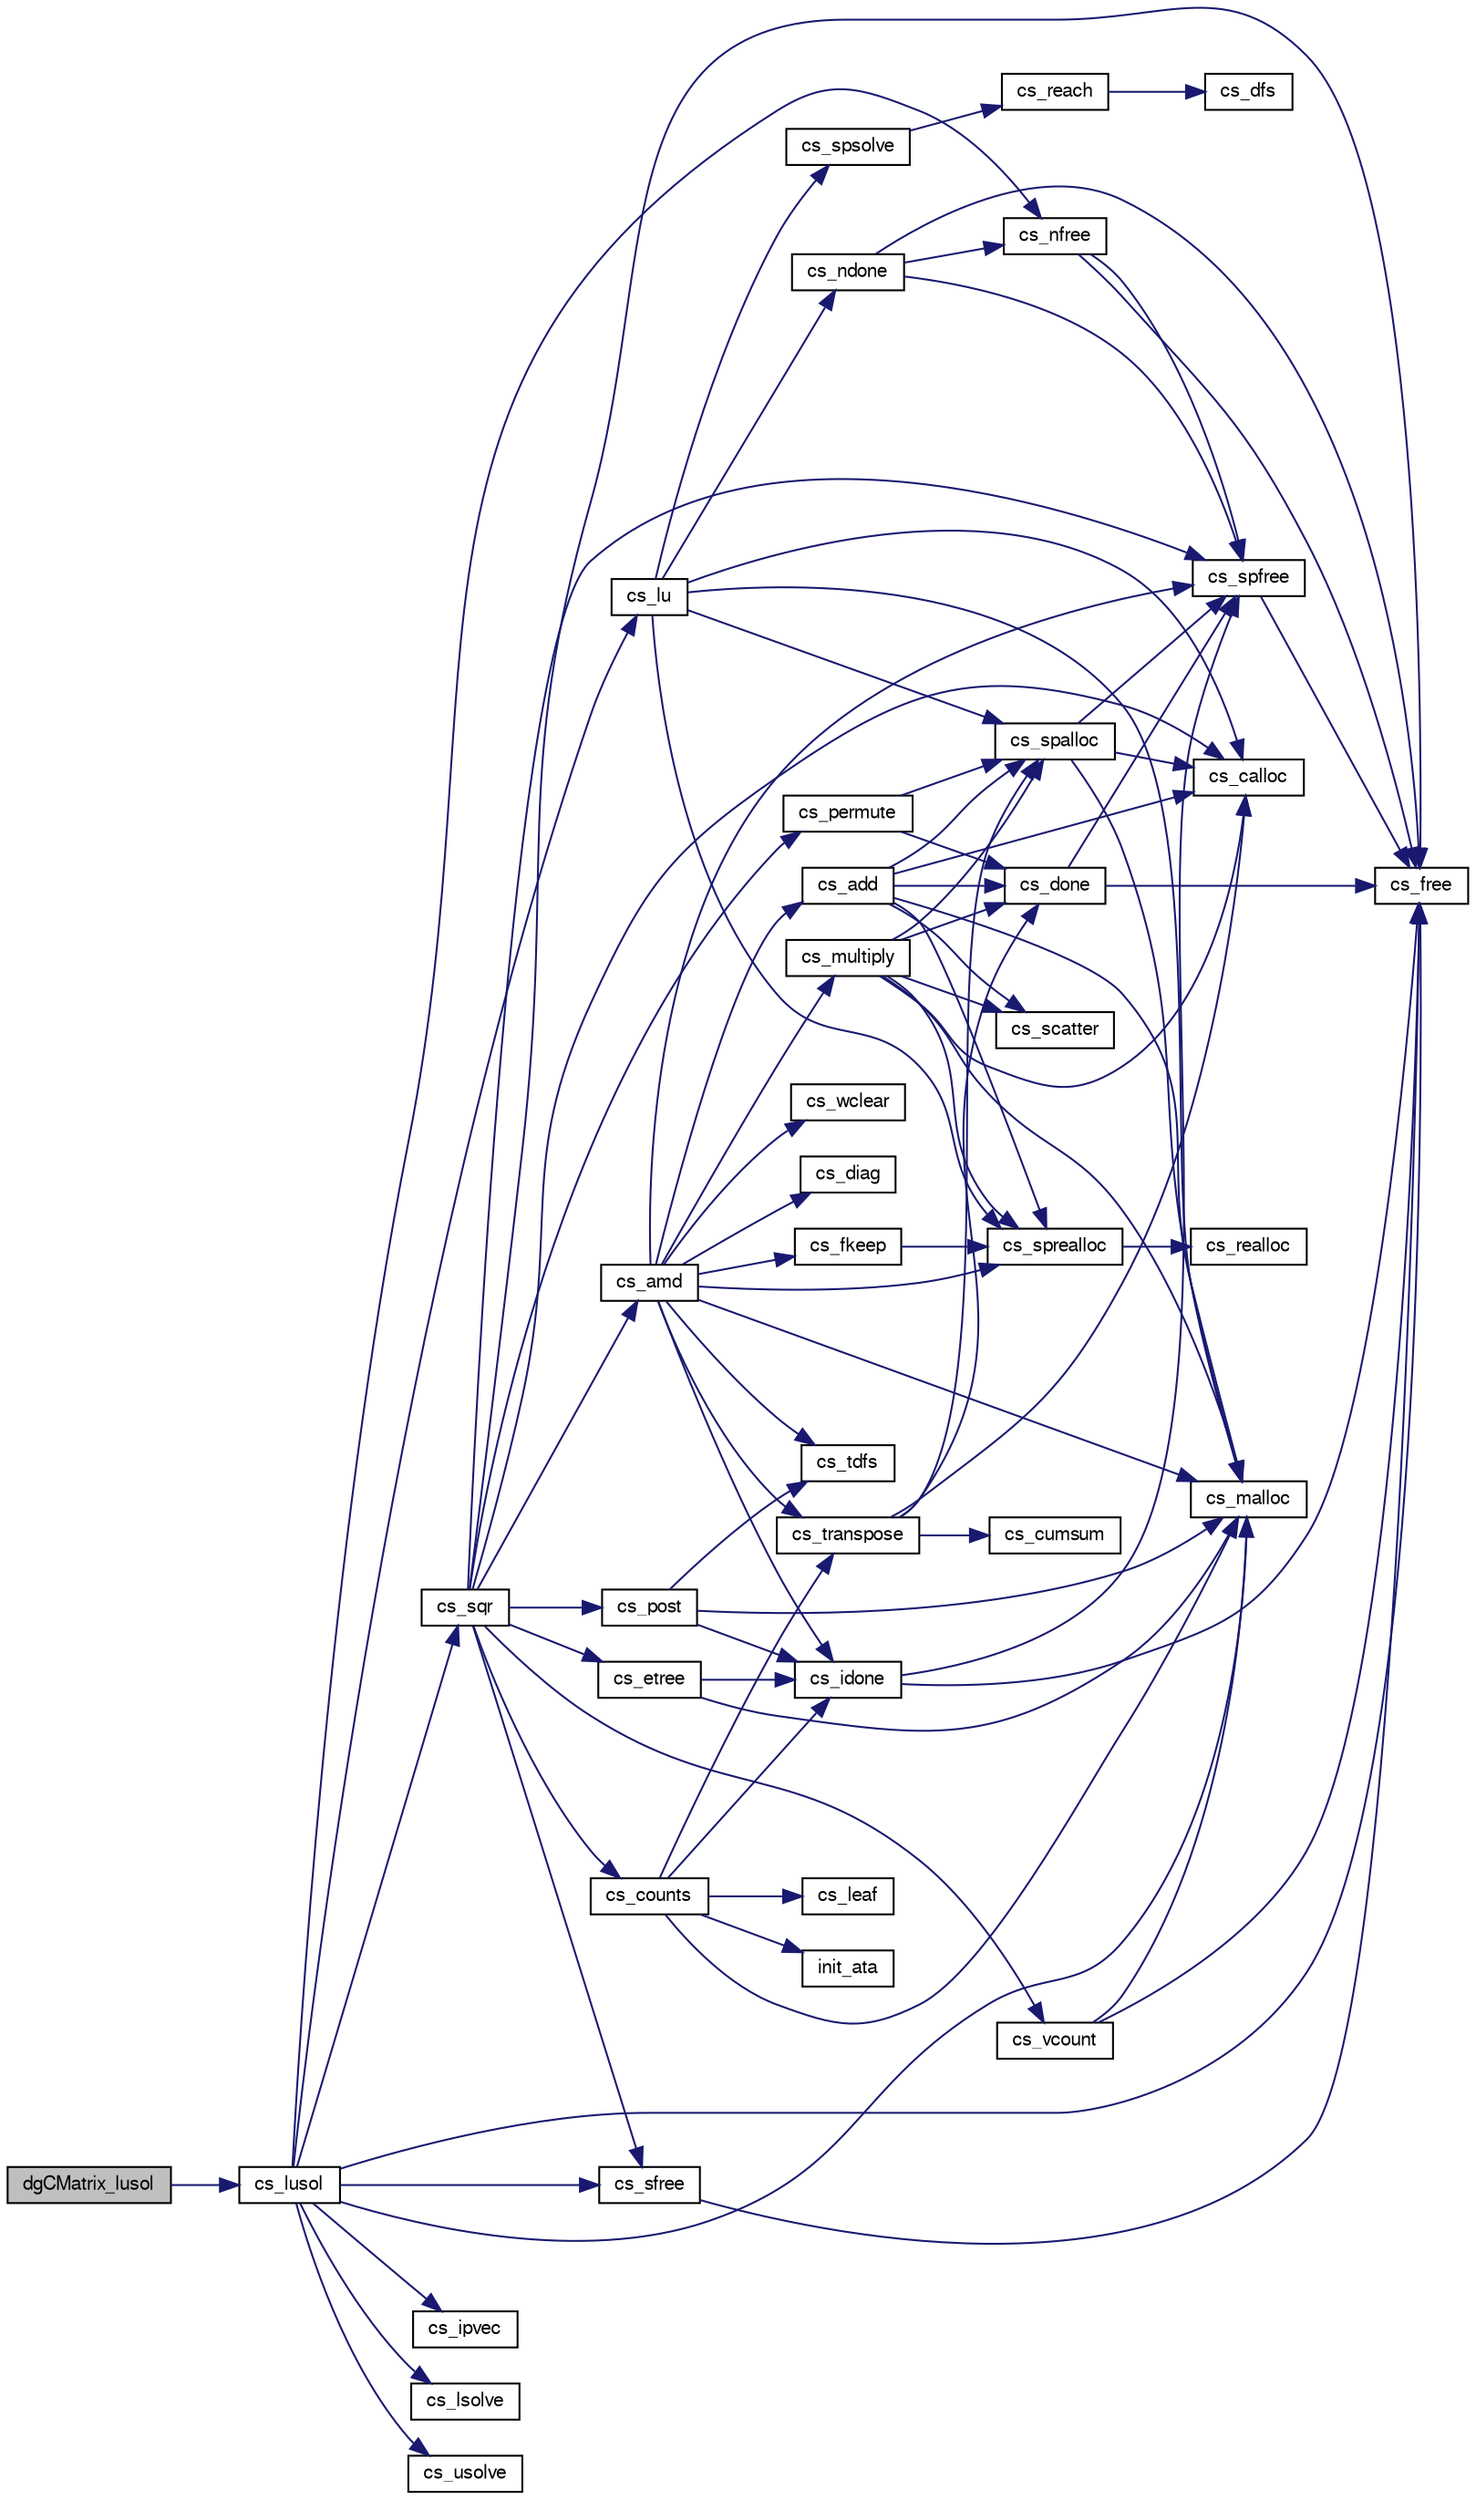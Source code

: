digraph G
{
  edge [fontname="FreeSans",fontsize=10,labelfontname="FreeSans",labelfontsize=10];
  node [fontname="FreeSans",fontsize=10,shape=record];
  rankdir=LR;
  Node1 [label="dgCMatrix_lusol",height=0.2,width=0.4,color="black", fillcolor="grey75", style="filled" fontcolor="black"];
  Node1 -> Node2 [color="midnightblue",fontsize=10,style="solid",fontname="FreeSans"];
  Node2 [label="cs_lusol",height=0.2,width=0.4,color="black", fillcolor="white", style="filled",URL="$cs_8c.html#2ecf7b79f04b1f14554e67d3522b0ad4"];
  Node2 -> Node3 [color="midnightblue",fontsize=10,style="solid",fontname="FreeSans"];
  Node3 [label="cs_free",height=0.2,width=0.4,color="black", fillcolor="white", style="filled",URL="$cs_8c.html#78c1d1194aacc65212bb0d2b03643ac7"];
  Node2 -> Node4 [color="midnightblue",fontsize=10,style="solid",fontname="FreeSans"];
  Node4 [label="cs_ipvec",height=0.2,width=0.4,color="black", fillcolor="white", style="filled",URL="$cs_8c.html#1d7df434402e7553c34dbd59fd040159"];
  Node2 -> Node5 [color="midnightblue",fontsize=10,style="solid",fontname="FreeSans"];
  Node5 [label="cs_lsolve",height=0.2,width=0.4,color="black", fillcolor="white", style="filled",URL="$cs_8c.html#dbd011bdb4d7bef9825ca1c743fc6b46"];
  Node2 -> Node6 [color="midnightblue",fontsize=10,style="solid",fontname="FreeSans"];
  Node6 [label="cs_lu",height=0.2,width=0.4,color="black", fillcolor="white", style="filled",URL="$cs_8c.html#6a35ad4816f210234a33eed09b19d181"];
  Node6 -> Node7 [color="midnightblue",fontsize=10,style="solid",fontname="FreeSans"];
  Node7 [label="cs_calloc",height=0.2,width=0.4,color="black", fillcolor="white", style="filled",URL="$cs_8c.html#d3e846c0142a1457e8e85bcaf559fb98"];
  Node6 -> Node8 [color="midnightblue",fontsize=10,style="solid",fontname="FreeSans"];
  Node8 [label="cs_malloc",height=0.2,width=0.4,color="black", fillcolor="white", style="filled",URL="$cs_8c.html#4c6c75c54cbdf2f3fd4574a90c2f8a86"];
  Node6 -> Node9 [color="midnightblue",fontsize=10,style="solid",fontname="FreeSans"];
  Node9 [label="cs_ndone",height=0.2,width=0.4,color="black", fillcolor="white", style="filled",URL="$cs_8c.html#24796e2f78414578fd2b8e7528535cbb"];
  Node9 -> Node3 [color="midnightblue",fontsize=10,style="solid",fontname="FreeSans"];
  Node9 -> Node10 [color="midnightblue",fontsize=10,style="solid",fontname="FreeSans"];
  Node10 [label="cs_nfree",height=0.2,width=0.4,color="black", fillcolor="white", style="filled",URL="$cs_8c.html#f2e6d75dfc24a842fdbce3aa510dc4bc"];
  Node10 -> Node3 [color="midnightblue",fontsize=10,style="solid",fontname="FreeSans"];
  Node10 -> Node11 [color="midnightblue",fontsize=10,style="solid",fontname="FreeSans"];
  Node11 [label="cs_spfree",height=0.2,width=0.4,color="black", fillcolor="white", style="filled",URL="$cs_8c.html#6d705e404a7831ccf01bc0ea064215b9"];
  Node11 -> Node3 [color="midnightblue",fontsize=10,style="solid",fontname="FreeSans"];
  Node9 -> Node11 [color="midnightblue",fontsize=10,style="solid",fontname="FreeSans"];
  Node6 -> Node12 [color="midnightblue",fontsize=10,style="solid",fontname="FreeSans"];
  Node12 [label="cs_spalloc",height=0.2,width=0.4,color="black", fillcolor="white", style="filled",URL="$cs_8c.html#ad3a584d9185a4fe4497a36f892b9c72"];
  Node12 -> Node7 [color="midnightblue",fontsize=10,style="solid",fontname="FreeSans"];
  Node12 -> Node8 [color="midnightblue",fontsize=10,style="solid",fontname="FreeSans"];
  Node12 -> Node11 [color="midnightblue",fontsize=10,style="solid",fontname="FreeSans"];
  Node6 -> Node13 [color="midnightblue",fontsize=10,style="solid",fontname="FreeSans"];
  Node13 [label="cs_sprealloc",height=0.2,width=0.4,color="black", fillcolor="white", style="filled",URL="$cs_8c.html#5a9bc4224732ce1cedc50119afc687c1"];
  Node13 -> Node14 [color="midnightblue",fontsize=10,style="solid",fontname="FreeSans"];
  Node14 [label="cs_realloc",height=0.2,width=0.4,color="black", fillcolor="white", style="filled",URL="$cs_8c.html#7e829e1175f2c8ddb0d6d9e0bb90f985"];
  Node6 -> Node15 [color="midnightblue",fontsize=10,style="solid",fontname="FreeSans"];
  Node15 [label="cs_spsolve",height=0.2,width=0.4,color="black", fillcolor="white", style="filled",URL="$cs_8c.html#dcb6aabd14949ff1294ad629276c1a05"];
  Node15 -> Node16 [color="midnightblue",fontsize=10,style="solid",fontname="FreeSans"];
  Node16 [label="cs_reach",height=0.2,width=0.4,color="black", fillcolor="white", style="filled",URL="$cs_8c.html#9ec7f8c7e89af292aeb734df017aecc0"];
  Node16 -> Node17 [color="midnightblue",fontsize=10,style="solid",fontname="FreeSans"];
  Node17 [label="cs_dfs",height=0.2,width=0.4,color="black", fillcolor="white", style="filled",URL="$cs_8c.html#a2d683eb04f79a4643fbe50038e641bd"];
  Node2 -> Node8 [color="midnightblue",fontsize=10,style="solid",fontname="FreeSans"];
  Node2 -> Node10 [color="midnightblue",fontsize=10,style="solid",fontname="FreeSans"];
  Node2 -> Node18 [color="midnightblue",fontsize=10,style="solid",fontname="FreeSans"];
  Node18 [label="cs_sfree",height=0.2,width=0.4,color="black", fillcolor="white", style="filled",URL="$cs_8c.html#ce766075ef439ad6e4347f6b076eb4b7"];
  Node18 -> Node3 [color="midnightblue",fontsize=10,style="solid",fontname="FreeSans"];
  Node2 -> Node19 [color="midnightblue",fontsize=10,style="solid",fontname="FreeSans"];
  Node19 [label="cs_sqr",height=0.2,width=0.4,color="black", fillcolor="white", style="filled",URL="$cs_8c.html#31db4da8e996966094f83c7601dc08ff"];
  Node19 -> Node20 [color="midnightblue",fontsize=10,style="solid",fontname="FreeSans"];
  Node20 [label="cs_amd",height=0.2,width=0.4,color="black", fillcolor="white", style="filled",URL="$cs_8c.html#633a0b0214f3ee86a27adf6ee6dea640"];
  Node20 -> Node21 [color="midnightblue",fontsize=10,style="solid",fontname="FreeSans"];
  Node21 [label="cs_add",height=0.2,width=0.4,color="black", fillcolor="white", style="filled",URL="$cs_8c.html#12000fbd0b9198d3852978cca8386afe"];
  Node21 -> Node7 [color="midnightblue",fontsize=10,style="solid",fontname="FreeSans"];
  Node21 -> Node22 [color="midnightblue",fontsize=10,style="solid",fontname="FreeSans"];
  Node22 [label="cs_done",height=0.2,width=0.4,color="black", fillcolor="white", style="filled",URL="$cs_8c.html#41590e7ef8c8f3ebce8c7bbe07303c28"];
  Node22 -> Node3 [color="midnightblue",fontsize=10,style="solid",fontname="FreeSans"];
  Node22 -> Node11 [color="midnightblue",fontsize=10,style="solid",fontname="FreeSans"];
  Node21 -> Node8 [color="midnightblue",fontsize=10,style="solid",fontname="FreeSans"];
  Node21 -> Node23 [color="midnightblue",fontsize=10,style="solid",fontname="FreeSans"];
  Node23 [label="cs_scatter",height=0.2,width=0.4,color="black", fillcolor="white", style="filled",URL="$cs_8c.html#3729a7e21dbc3309ac96461ddb060328"];
  Node21 -> Node12 [color="midnightblue",fontsize=10,style="solid",fontname="FreeSans"];
  Node21 -> Node13 [color="midnightblue",fontsize=10,style="solid",fontname="FreeSans"];
  Node20 -> Node24 [color="midnightblue",fontsize=10,style="solid",fontname="FreeSans"];
  Node24 [label="cs_diag",height=0.2,width=0.4,color="black", fillcolor="white", style="filled",URL="$cs_8c.html#b744b6c0bb84f8f54496c547e8a95e16"];
  Node20 -> Node25 [color="midnightblue",fontsize=10,style="solid",fontname="FreeSans"];
  Node25 [label="cs_fkeep",height=0.2,width=0.4,color="black", fillcolor="white", style="filled",URL="$cs_8c.html#de63a58ec1758250c64518d817ea3c4c"];
  Node25 -> Node13 [color="midnightblue",fontsize=10,style="solid",fontname="FreeSans"];
  Node20 -> Node26 [color="midnightblue",fontsize=10,style="solid",fontname="FreeSans"];
  Node26 [label="cs_idone",height=0.2,width=0.4,color="black", fillcolor="white", style="filled",URL="$cs_8c.html#9c3bd8e36cdfb832d199b580e22467c7"];
  Node26 -> Node3 [color="midnightblue",fontsize=10,style="solid",fontname="FreeSans"];
  Node26 -> Node11 [color="midnightblue",fontsize=10,style="solid",fontname="FreeSans"];
  Node20 -> Node8 [color="midnightblue",fontsize=10,style="solid",fontname="FreeSans"];
  Node20 -> Node27 [color="midnightblue",fontsize=10,style="solid",fontname="FreeSans"];
  Node27 [label="cs_multiply",height=0.2,width=0.4,color="black", fillcolor="white", style="filled",URL="$cs_8c.html#066e18f8570c820530c73ebc88b30a97"];
  Node27 -> Node7 [color="midnightblue",fontsize=10,style="solid",fontname="FreeSans"];
  Node27 -> Node22 [color="midnightblue",fontsize=10,style="solid",fontname="FreeSans"];
  Node27 -> Node8 [color="midnightblue",fontsize=10,style="solid",fontname="FreeSans"];
  Node27 -> Node23 [color="midnightblue",fontsize=10,style="solid",fontname="FreeSans"];
  Node27 -> Node12 [color="midnightblue",fontsize=10,style="solid",fontname="FreeSans"];
  Node27 -> Node13 [color="midnightblue",fontsize=10,style="solid",fontname="FreeSans"];
  Node20 -> Node11 [color="midnightblue",fontsize=10,style="solid",fontname="FreeSans"];
  Node20 -> Node13 [color="midnightblue",fontsize=10,style="solid",fontname="FreeSans"];
  Node20 -> Node28 [color="midnightblue",fontsize=10,style="solid",fontname="FreeSans"];
  Node28 [label="cs_tdfs",height=0.2,width=0.4,color="black", fillcolor="white", style="filled",URL="$cs_8c.html#7b064c4799cc09da13c13d982197eff7"];
  Node20 -> Node29 [color="midnightblue",fontsize=10,style="solid",fontname="FreeSans"];
  Node29 [label="cs_transpose",height=0.2,width=0.4,color="black", fillcolor="white", style="filled",URL="$cs_8c.html#090225477a18abe5f8d5ab26e4efaf3a"];
  Node29 -> Node7 [color="midnightblue",fontsize=10,style="solid",fontname="FreeSans"];
  Node29 -> Node30 [color="midnightblue",fontsize=10,style="solid",fontname="FreeSans"];
  Node30 [label="cs_cumsum",height=0.2,width=0.4,color="black", fillcolor="white", style="filled",URL="$cs_8c.html#97200b7cc3ad296c964134a59616efdd"];
  Node29 -> Node22 [color="midnightblue",fontsize=10,style="solid",fontname="FreeSans"];
  Node29 -> Node12 [color="midnightblue",fontsize=10,style="solid",fontname="FreeSans"];
  Node20 -> Node31 [color="midnightblue",fontsize=10,style="solid",fontname="FreeSans"];
  Node31 [label="cs_wclear",height=0.2,width=0.4,color="black", fillcolor="white", style="filled",URL="$cs_8c.html#73c323ac388668ef8ab5a2aa97807fbe"];
  Node19 -> Node7 [color="midnightblue",fontsize=10,style="solid",fontname="FreeSans"];
  Node19 -> Node32 [color="midnightblue",fontsize=10,style="solid",fontname="FreeSans"];
  Node32 [label="cs_counts",height=0.2,width=0.4,color="black", fillcolor="white", style="filled",URL="$cs_8c.html#a7fdeead97aef81cdf18af7576a7f722"];
  Node32 -> Node26 [color="midnightblue",fontsize=10,style="solid",fontname="FreeSans"];
  Node32 -> Node33 [color="midnightblue",fontsize=10,style="solid",fontname="FreeSans"];
  Node33 [label="cs_leaf",height=0.2,width=0.4,color="black", fillcolor="white", style="filled",URL="$cs_8c.html#df3182dea8214e7a96ac2d055d60d267"];
  Node32 -> Node8 [color="midnightblue",fontsize=10,style="solid",fontname="FreeSans"];
  Node32 -> Node29 [color="midnightblue",fontsize=10,style="solid",fontname="FreeSans"];
  Node32 -> Node34 [color="midnightblue",fontsize=10,style="solid",fontname="FreeSans"];
  Node34 [label="init_ata",height=0.2,width=0.4,color="black", fillcolor="white", style="filled",URL="$cs_8c.html#3e3f8da5491fe28fab370482d0cc3389"];
  Node19 -> Node35 [color="midnightblue",fontsize=10,style="solid",fontname="FreeSans"];
  Node35 [label="cs_etree",height=0.2,width=0.4,color="black", fillcolor="white", style="filled",URL="$cs_8c.html#5c531804008e67c207e93f14c2551b1a"];
  Node35 -> Node26 [color="midnightblue",fontsize=10,style="solid",fontname="FreeSans"];
  Node35 -> Node8 [color="midnightblue",fontsize=10,style="solid",fontname="FreeSans"];
  Node19 -> Node3 [color="midnightblue",fontsize=10,style="solid",fontname="FreeSans"];
  Node19 -> Node36 [color="midnightblue",fontsize=10,style="solid",fontname="FreeSans"];
  Node36 [label="cs_permute",height=0.2,width=0.4,color="black", fillcolor="white", style="filled",URL="$cs_8c.html#da9cc712c0db19bc1dc1ef9211e6ca3c"];
  Node36 -> Node22 [color="midnightblue",fontsize=10,style="solid",fontname="FreeSans"];
  Node36 -> Node12 [color="midnightblue",fontsize=10,style="solid",fontname="FreeSans"];
  Node19 -> Node37 [color="midnightblue",fontsize=10,style="solid",fontname="FreeSans"];
  Node37 [label="cs_post",height=0.2,width=0.4,color="black", fillcolor="white", style="filled",URL="$cs_8c.html#dc01793c66e6caa0eef76be3dda7ffd5"];
  Node37 -> Node26 [color="midnightblue",fontsize=10,style="solid",fontname="FreeSans"];
  Node37 -> Node8 [color="midnightblue",fontsize=10,style="solid",fontname="FreeSans"];
  Node37 -> Node28 [color="midnightblue",fontsize=10,style="solid",fontname="FreeSans"];
  Node19 -> Node18 [color="midnightblue",fontsize=10,style="solid",fontname="FreeSans"];
  Node19 -> Node11 [color="midnightblue",fontsize=10,style="solid",fontname="FreeSans"];
  Node19 -> Node38 [color="midnightblue",fontsize=10,style="solid",fontname="FreeSans"];
  Node38 [label="cs_vcount",height=0.2,width=0.4,color="black", fillcolor="white", style="filled",URL="$cs_8c.html#9aa3afad1ec55f96205b52d378b8000f"];
  Node38 -> Node3 [color="midnightblue",fontsize=10,style="solid",fontname="FreeSans"];
  Node38 -> Node8 [color="midnightblue",fontsize=10,style="solid",fontname="FreeSans"];
  Node2 -> Node39 [color="midnightblue",fontsize=10,style="solid",fontname="FreeSans"];
  Node39 [label="cs_usolve",height=0.2,width=0.4,color="black", fillcolor="white", style="filled",URL="$cs_8c.html#a4cdacecec403b30b97abc7c27594b4f"];
}
